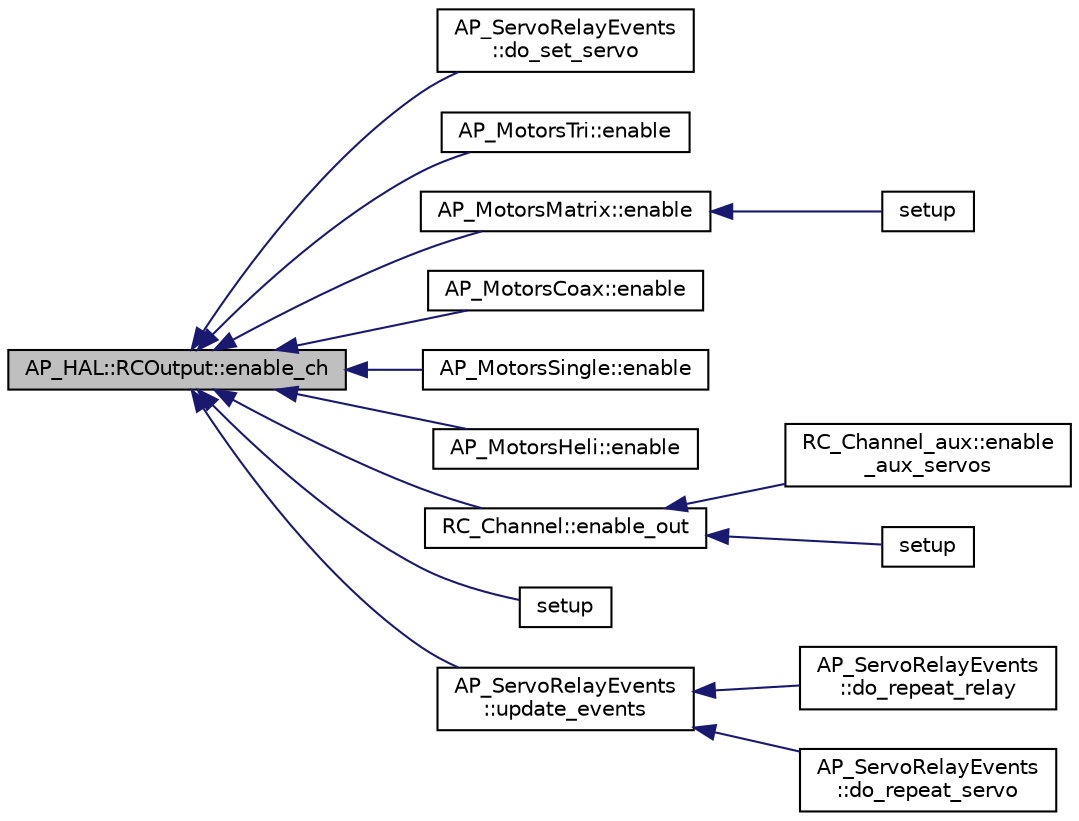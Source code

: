 digraph "AP_HAL::RCOutput::enable_ch"
{
 // INTERACTIVE_SVG=YES
  edge [fontname="Helvetica",fontsize="10",labelfontname="Helvetica",labelfontsize="10"];
  node [fontname="Helvetica",fontsize="10",shape=record];
  rankdir="LR";
  Node1 [label="AP_HAL::RCOutput::enable_ch",height=0.2,width=0.4,color="black", fillcolor="grey75", style="filled" fontcolor="black"];
  Node1 -> Node2 [dir="back",color="midnightblue",fontsize="10",style="solid",fontname="Helvetica"];
  Node2 [label="AP_ServoRelayEvents\l::do_set_servo",height=0.2,width=0.4,color="black", fillcolor="white", style="filled",URL="$classAP__ServoRelayEvents.html#a63d023c477bc71945a612d35c2242950"];
  Node1 -> Node3 [dir="back",color="midnightblue",fontsize="10",style="solid",fontname="Helvetica"];
  Node3 [label="AP_MotorsTri::enable",height=0.2,width=0.4,color="black", fillcolor="white", style="filled",URL="$classAP__MotorsTri.html#a47d592e54579b7ef9a8b887e57f0a8e9"];
  Node1 -> Node4 [dir="back",color="midnightblue",fontsize="10",style="solid",fontname="Helvetica"];
  Node4 [label="AP_MotorsMatrix::enable",height=0.2,width=0.4,color="black", fillcolor="white", style="filled",URL="$classAP__MotorsMatrix.html#a934ca726182ad47b9fa2fe78aeb076c2"];
  Node4 -> Node5 [dir="back",color="midnightblue",fontsize="10",style="solid",fontname="Helvetica"];
  Node5 [label="setup",height=0.2,width=0.4,color="black", fillcolor="white", style="filled",URL="$AP__Motors__test_8pde.html#a4fc01d736fe50cf5b977f755b675f11d"];
  Node1 -> Node6 [dir="back",color="midnightblue",fontsize="10",style="solid",fontname="Helvetica"];
  Node6 [label="AP_MotorsCoax::enable",height=0.2,width=0.4,color="black", fillcolor="white", style="filled",URL="$classAP__MotorsCoax.html#a7fe65e911c51fc652863ac6add5e14e1"];
  Node1 -> Node7 [dir="back",color="midnightblue",fontsize="10",style="solid",fontname="Helvetica"];
  Node7 [label="AP_MotorsSingle::enable",height=0.2,width=0.4,color="black", fillcolor="white", style="filled",URL="$classAP__MotorsSingle.html#a6f680a991a165820c9d4d271e3082e0a"];
  Node1 -> Node8 [dir="back",color="midnightblue",fontsize="10",style="solid",fontname="Helvetica"];
  Node8 [label="AP_MotorsHeli::enable",height=0.2,width=0.4,color="black", fillcolor="white", style="filled",URL="$classAP__MotorsHeli.html#ac474b7900f900cd6979c968aa39e73e3"];
  Node1 -> Node9 [dir="back",color="midnightblue",fontsize="10",style="solid",fontname="Helvetica"];
  Node9 [label="RC_Channel::enable_out",height=0.2,width=0.4,color="black", fillcolor="white", style="filled",URL="$classRC__Channel.html#a627c19bdbbf6eaaf6c8e4abfcf54ac14"];
  Node9 -> Node10 [dir="back",color="midnightblue",fontsize="10",style="solid",fontname="Helvetica"];
  Node10 [label="RC_Channel_aux::enable\l_aux_servos",height=0.2,width=0.4,color="black", fillcolor="white", style="filled",URL="$classRC__Channel__aux.html#a94bef65abca366d677d6d0a2c31af9c1",tooltip="Should be called after the the servo functions have been initialized. "];
  Node9 -> Node11 [dir="back",color="midnightblue",fontsize="10",style="solid",fontname="Helvetica"];
  Node11 [label="setup",height=0.2,width=0.4,color="black", fillcolor="white", style="filled",URL="$RC__Channel_8pde.html#a4fc01d736fe50cf5b977f755b675f11d"];
  Node1 -> Node12 [dir="back",color="midnightblue",fontsize="10",style="solid",fontname="Helvetica"];
  Node12 [label="setup",height=0.2,width=0.4,color="black", fillcolor="white", style="filled",URL="$RCInputToRCOutput_8pde.html#a7dfd9b79bc5a37d7df40207afbc5431f"];
  Node1 -> Node13 [dir="back",color="midnightblue",fontsize="10",style="solid",fontname="Helvetica"];
  Node13 [label="AP_ServoRelayEvents\l::update_events",height=0.2,width=0.4,color="black", fillcolor="white", style="filled",URL="$classAP__ServoRelayEvents.html#abae99d08dbec323313058baebc468f0e"];
  Node13 -> Node14 [dir="back",color="midnightblue",fontsize="10",style="solid",fontname="Helvetica"];
  Node14 [label="AP_ServoRelayEvents\l::do_repeat_relay",height=0.2,width=0.4,color="black", fillcolor="white", style="filled",URL="$classAP__ServoRelayEvents.html#a7bc553c3358ab805cc1ff315ca60ff97"];
  Node13 -> Node15 [dir="back",color="midnightblue",fontsize="10",style="solid",fontname="Helvetica"];
  Node15 [label="AP_ServoRelayEvents\l::do_repeat_servo",height=0.2,width=0.4,color="black", fillcolor="white", style="filled",URL="$classAP__ServoRelayEvents.html#af3cde3623c5f0fa9368aa46eb85f916e"];
}

